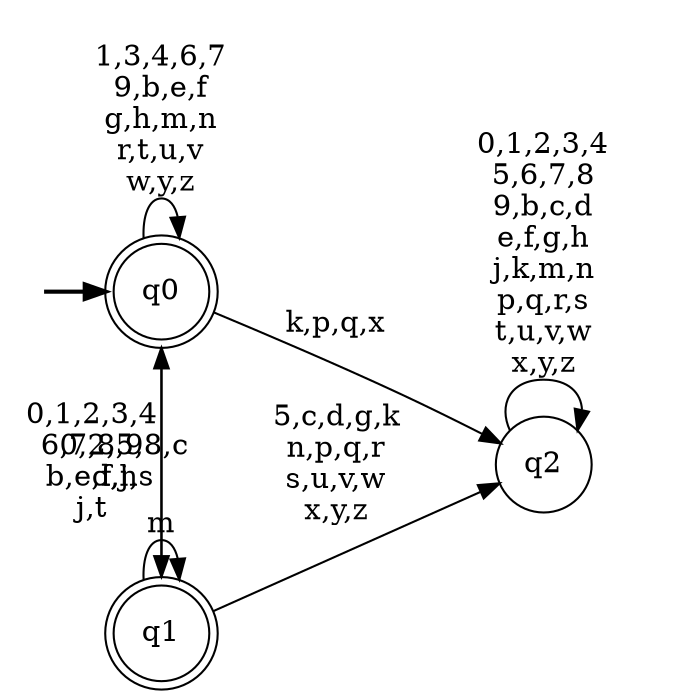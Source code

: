 digraph BlueStar {
__start0 [style = invis, shape = none, label = "", width = 0, height = 0];

rankdir=LR;
size="8,5";

s0 [style="rounded,filled", color="black", fillcolor="white" shape="doublecircle", label="q0"];
s1 [style="rounded,filled", color="black", fillcolor="white" shape="doublecircle", label="q1"];
s2 [style="filled", color="black", fillcolor="white" shape="circle", label="q2"];
subgraph cluster_main { 
	graph [pad=".75", ranksep="0.15", nodesep="0.15"];
	 style=invis; 
	__start0 -> s0 [penwidth=2];
}
s0 -> s0 [label="1,3,4,6,7\n9,b,e,f\ng,h,m,n\nr,t,u,v\nw,y,z"];
s0 -> s1 [label="0,2,5,8,c\nd,j,s"];
s0 -> s2 [label="k,p,q,x"];
s1 -> s0 [label="0,1,2,3,4\n6,7,8,9\nb,e,f,h\nj,t"];
s1 -> s1 [label="m"];
s1 -> s2 [label="5,c,d,g,k\nn,p,q,r\ns,u,v,w\nx,y,z"];
s2 -> s2 [label="0,1,2,3,4\n5,6,7,8\n9,b,c,d\ne,f,g,h\nj,k,m,n\np,q,r,s\nt,u,v,w\nx,y,z"];

}
